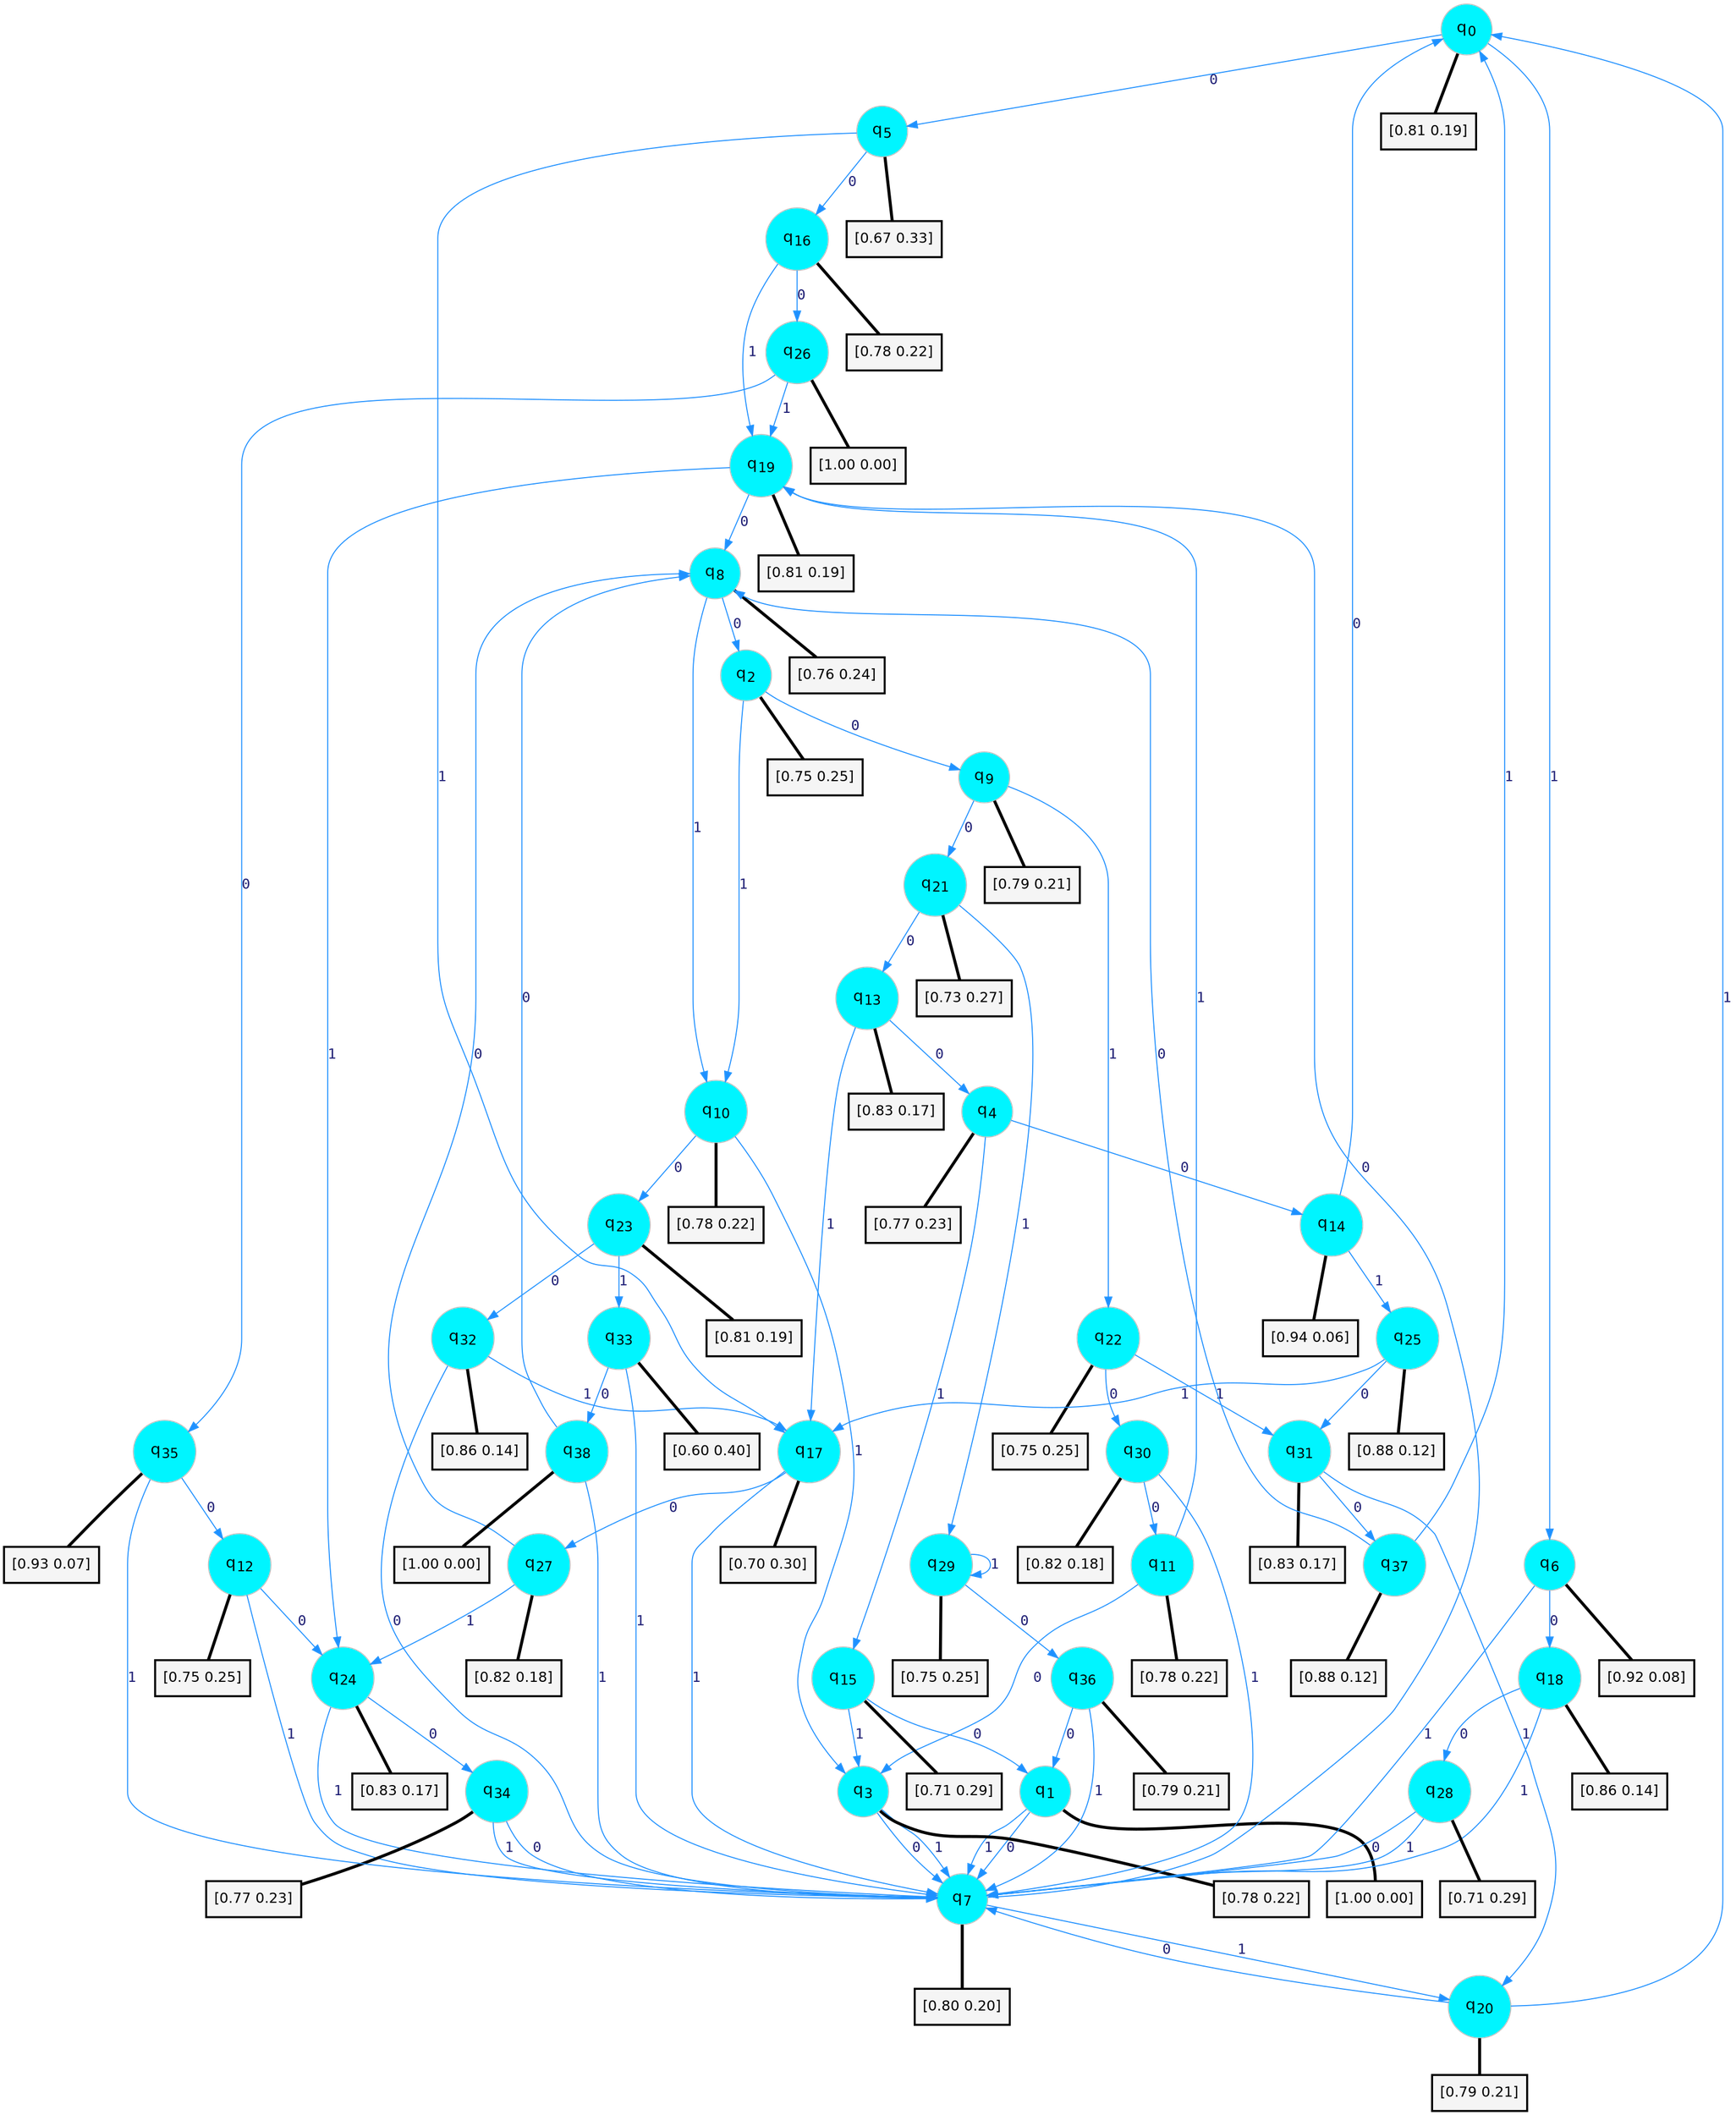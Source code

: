 digraph G {
graph [
bgcolor=transparent, dpi=300, rankdir=TD, size="40,25"];
node [
color=gray, fillcolor=turquoise1, fontcolor=black, fontname=Helvetica, fontsize=16, fontweight=bold, shape=circle, style=filled];
edge [
arrowsize=1, color=dodgerblue1, fontcolor=midnightblue, fontname=courier, fontweight=bold, penwidth=1, style=solid, weight=20];
0[label=<q<SUB>0</SUB>>];
1[label=<q<SUB>1</SUB>>];
2[label=<q<SUB>2</SUB>>];
3[label=<q<SUB>3</SUB>>];
4[label=<q<SUB>4</SUB>>];
5[label=<q<SUB>5</SUB>>];
6[label=<q<SUB>6</SUB>>];
7[label=<q<SUB>7</SUB>>];
8[label=<q<SUB>8</SUB>>];
9[label=<q<SUB>9</SUB>>];
10[label=<q<SUB>10</SUB>>];
11[label=<q<SUB>11</SUB>>];
12[label=<q<SUB>12</SUB>>];
13[label=<q<SUB>13</SUB>>];
14[label=<q<SUB>14</SUB>>];
15[label=<q<SUB>15</SUB>>];
16[label=<q<SUB>16</SUB>>];
17[label=<q<SUB>17</SUB>>];
18[label=<q<SUB>18</SUB>>];
19[label=<q<SUB>19</SUB>>];
20[label=<q<SUB>20</SUB>>];
21[label=<q<SUB>21</SUB>>];
22[label=<q<SUB>22</SUB>>];
23[label=<q<SUB>23</SUB>>];
24[label=<q<SUB>24</SUB>>];
25[label=<q<SUB>25</SUB>>];
26[label=<q<SUB>26</SUB>>];
27[label=<q<SUB>27</SUB>>];
28[label=<q<SUB>28</SUB>>];
29[label=<q<SUB>29</SUB>>];
30[label=<q<SUB>30</SUB>>];
31[label=<q<SUB>31</SUB>>];
32[label=<q<SUB>32</SUB>>];
33[label=<q<SUB>33</SUB>>];
34[label=<q<SUB>34</SUB>>];
35[label=<q<SUB>35</SUB>>];
36[label=<q<SUB>36</SUB>>];
37[label=<q<SUB>37</SUB>>];
38[label=<q<SUB>38</SUB>>];
39[label="[0.81 0.19]", shape=box,fontcolor=black, fontname=Helvetica, fontsize=14, penwidth=2, fillcolor=whitesmoke,color=black];
40[label="[1.00 0.00]", shape=box,fontcolor=black, fontname=Helvetica, fontsize=14, penwidth=2, fillcolor=whitesmoke,color=black];
41[label="[0.75 0.25]", shape=box,fontcolor=black, fontname=Helvetica, fontsize=14, penwidth=2, fillcolor=whitesmoke,color=black];
42[label="[0.78 0.22]", shape=box,fontcolor=black, fontname=Helvetica, fontsize=14, penwidth=2, fillcolor=whitesmoke,color=black];
43[label="[0.77 0.23]", shape=box,fontcolor=black, fontname=Helvetica, fontsize=14, penwidth=2, fillcolor=whitesmoke,color=black];
44[label="[0.67 0.33]", shape=box,fontcolor=black, fontname=Helvetica, fontsize=14, penwidth=2, fillcolor=whitesmoke,color=black];
45[label="[0.92 0.08]", shape=box,fontcolor=black, fontname=Helvetica, fontsize=14, penwidth=2, fillcolor=whitesmoke,color=black];
46[label="[0.80 0.20]", shape=box,fontcolor=black, fontname=Helvetica, fontsize=14, penwidth=2, fillcolor=whitesmoke,color=black];
47[label="[0.76 0.24]", shape=box,fontcolor=black, fontname=Helvetica, fontsize=14, penwidth=2, fillcolor=whitesmoke,color=black];
48[label="[0.79 0.21]", shape=box,fontcolor=black, fontname=Helvetica, fontsize=14, penwidth=2, fillcolor=whitesmoke,color=black];
49[label="[0.78 0.22]", shape=box,fontcolor=black, fontname=Helvetica, fontsize=14, penwidth=2, fillcolor=whitesmoke,color=black];
50[label="[0.78 0.22]", shape=box,fontcolor=black, fontname=Helvetica, fontsize=14, penwidth=2, fillcolor=whitesmoke,color=black];
51[label="[0.75 0.25]", shape=box,fontcolor=black, fontname=Helvetica, fontsize=14, penwidth=2, fillcolor=whitesmoke,color=black];
52[label="[0.83 0.17]", shape=box,fontcolor=black, fontname=Helvetica, fontsize=14, penwidth=2, fillcolor=whitesmoke,color=black];
53[label="[0.94 0.06]", shape=box,fontcolor=black, fontname=Helvetica, fontsize=14, penwidth=2, fillcolor=whitesmoke,color=black];
54[label="[0.71 0.29]", shape=box,fontcolor=black, fontname=Helvetica, fontsize=14, penwidth=2, fillcolor=whitesmoke,color=black];
55[label="[0.78 0.22]", shape=box,fontcolor=black, fontname=Helvetica, fontsize=14, penwidth=2, fillcolor=whitesmoke,color=black];
56[label="[0.70 0.30]", shape=box,fontcolor=black, fontname=Helvetica, fontsize=14, penwidth=2, fillcolor=whitesmoke,color=black];
57[label="[0.86 0.14]", shape=box,fontcolor=black, fontname=Helvetica, fontsize=14, penwidth=2, fillcolor=whitesmoke,color=black];
58[label="[0.81 0.19]", shape=box,fontcolor=black, fontname=Helvetica, fontsize=14, penwidth=2, fillcolor=whitesmoke,color=black];
59[label="[0.79 0.21]", shape=box,fontcolor=black, fontname=Helvetica, fontsize=14, penwidth=2, fillcolor=whitesmoke,color=black];
60[label="[0.73 0.27]", shape=box,fontcolor=black, fontname=Helvetica, fontsize=14, penwidth=2, fillcolor=whitesmoke,color=black];
61[label="[0.75 0.25]", shape=box,fontcolor=black, fontname=Helvetica, fontsize=14, penwidth=2, fillcolor=whitesmoke,color=black];
62[label="[0.81 0.19]", shape=box,fontcolor=black, fontname=Helvetica, fontsize=14, penwidth=2, fillcolor=whitesmoke,color=black];
63[label="[0.83 0.17]", shape=box,fontcolor=black, fontname=Helvetica, fontsize=14, penwidth=2, fillcolor=whitesmoke,color=black];
64[label="[0.88 0.12]", shape=box,fontcolor=black, fontname=Helvetica, fontsize=14, penwidth=2, fillcolor=whitesmoke,color=black];
65[label="[1.00 0.00]", shape=box,fontcolor=black, fontname=Helvetica, fontsize=14, penwidth=2, fillcolor=whitesmoke,color=black];
66[label="[0.82 0.18]", shape=box,fontcolor=black, fontname=Helvetica, fontsize=14, penwidth=2, fillcolor=whitesmoke,color=black];
67[label="[0.71 0.29]", shape=box,fontcolor=black, fontname=Helvetica, fontsize=14, penwidth=2, fillcolor=whitesmoke,color=black];
68[label="[0.75 0.25]", shape=box,fontcolor=black, fontname=Helvetica, fontsize=14, penwidth=2, fillcolor=whitesmoke,color=black];
69[label="[0.82 0.18]", shape=box,fontcolor=black, fontname=Helvetica, fontsize=14, penwidth=2, fillcolor=whitesmoke,color=black];
70[label="[0.83 0.17]", shape=box,fontcolor=black, fontname=Helvetica, fontsize=14, penwidth=2, fillcolor=whitesmoke,color=black];
71[label="[0.86 0.14]", shape=box,fontcolor=black, fontname=Helvetica, fontsize=14, penwidth=2, fillcolor=whitesmoke,color=black];
72[label="[0.60 0.40]", shape=box,fontcolor=black, fontname=Helvetica, fontsize=14, penwidth=2, fillcolor=whitesmoke,color=black];
73[label="[0.77 0.23]", shape=box,fontcolor=black, fontname=Helvetica, fontsize=14, penwidth=2, fillcolor=whitesmoke,color=black];
74[label="[0.93 0.07]", shape=box,fontcolor=black, fontname=Helvetica, fontsize=14, penwidth=2, fillcolor=whitesmoke,color=black];
75[label="[0.79 0.21]", shape=box,fontcolor=black, fontname=Helvetica, fontsize=14, penwidth=2, fillcolor=whitesmoke,color=black];
76[label="[0.88 0.12]", shape=box,fontcolor=black, fontname=Helvetica, fontsize=14, penwidth=2, fillcolor=whitesmoke,color=black];
77[label="[1.00 0.00]", shape=box,fontcolor=black, fontname=Helvetica, fontsize=14, penwidth=2, fillcolor=whitesmoke,color=black];
0->5 [label=0];
0->6 [label=1];
0->39 [arrowhead=none, penwidth=3,color=black];
1->7 [label=0];
1->7 [label=1];
1->40 [arrowhead=none, penwidth=3,color=black];
2->9 [label=0];
2->10 [label=1];
2->41 [arrowhead=none, penwidth=3,color=black];
3->7 [label=0];
3->7 [label=1];
3->42 [arrowhead=none, penwidth=3,color=black];
4->14 [label=0];
4->15 [label=1];
4->43 [arrowhead=none, penwidth=3,color=black];
5->16 [label=0];
5->17 [label=1];
5->44 [arrowhead=none, penwidth=3,color=black];
6->18 [label=0];
6->7 [label=1];
6->45 [arrowhead=none, penwidth=3,color=black];
7->19 [label=0];
7->20 [label=1];
7->46 [arrowhead=none, penwidth=3,color=black];
8->2 [label=0];
8->10 [label=1];
8->47 [arrowhead=none, penwidth=3,color=black];
9->21 [label=0];
9->22 [label=1];
9->48 [arrowhead=none, penwidth=3,color=black];
10->23 [label=0];
10->3 [label=1];
10->49 [arrowhead=none, penwidth=3,color=black];
11->3 [label=0];
11->19 [label=1];
11->50 [arrowhead=none, penwidth=3,color=black];
12->24 [label=0];
12->7 [label=1];
12->51 [arrowhead=none, penwidth=3,color=black];
13->4 [label=0];
13->17 [label=1];
13->52 [arrowhead=none, penwidth=3,color=black];
14->0 [label=0];
14->25 [label=1];
14->53 [arrowhead=none, penwidth=3,color=black];
15->1 [label=0];
15->3 [label=1];
15->54 [arrowhead=none, penwidth=3,color=black];
16->26 [label=0];
16->19 [label=1];
16->55 [arrowhead=none, penwidth=3,color=black];
17->27 [label=0];
17->7 [label=1];
17->56 [arrowhead=none, penwidth=3,color=black];
18->28 [label=0];
18->7 [label=1];
18->57 [arrowhead=none, penwidth=3,color=black];
19->8 [label=0];
19->24 [label=1];
19->58 [arrowhead=none, penwidth=3,color=black];
20->7 [label=0];
20->0 [label=1];
20->59 [arrowhead=none, penwidth=3,color=black];
21->13 [label=0];
21->29 [label=1];
21->60 [arrowhead=none, penwidth=3,color=black];
22->30 [label=0];
22->31 [label=1];
22->61 [arrowhead=none, penwidth=3,color=black];
23->32 [label=0];
23->33 [label=1];
23->62 [arrowhead=none, penwidth=3,color=black];
24->34 [label=0];
24->7 [label=1];
24->63 [arrowhead=none, penwidth=3,color=black];
25->31 [label=0];
25->17 [label=1];
25->64 [arrowhead=none, penwidth=3,color=black];
26->35 [label=0];
26->19 [label=1];
26->65 [arrowhead=none, penwidth=3,color=black];
27->8 [label=0];
27->24 [label=1];
27->66 [arrowhead=none, penwidth=3,color=black];
28->7 [label=0];
28->7 [label=1];
28->67 [arrowhead=none, penwidth=3,color=black];
29->36 [label=0];
29->29 [label=1];
29->68 [arrowhead=none, penwidth=3,color=black];
30->11 [label=0];
30->7 [label=1];
30->69 [arrowhead=none, penwidth=3,color=black];
31->37 [label=0];
31->20 [label=1];
31->70 [arrowhead=none, penwidth=3,color=black];
32->7 [label=0];
32->17 [label=1];
32->71 [arrowhead=none, penwidth=3,color=black];
33->38 [label=0];
33->7 [label=1];
33->72 [arrowhead=none, penwidth=3,color=black];
34->7 [label=0];
34->7 [label=1];
34->73 [arrowhead=none, penwidth=3,color=black];
35->12 [label=0];
35->7 [label=1];
35->74 [arrowhead=none, penwidth=3,color=black];
36->1 [label=0];
36->7 [label=1];
36->75 [arrowhead=none, penwidth=3,color=black];
37->8 [label=0];
37->0 [label=1];
37->76 [arrowhead=none, penwidth=3,color=black];
38->8 [label=0];
38->7 [label=1];
38->77 [arrowhead=none, penwidth=3,color=black];
}
